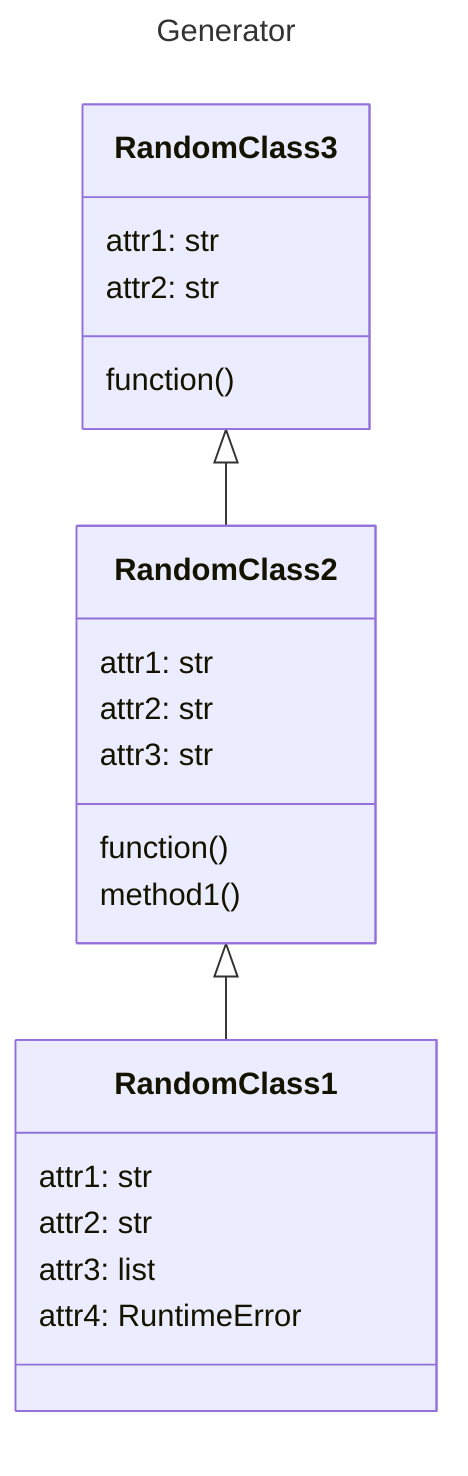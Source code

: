 ---
title: Generator
---
classDiagram

RandomClass2 <|-- RandomClass1

class RandomClass2 { 
attr1: str
attr2: str
attr3: str

function()
method1()

}

RandomClass3 <|-- RandomClass2

class RandomClass3 { 
attr1: str
attr2: str

function()

}


class RandomClass1 { 
attr1: str
attr2: str
attr3: list
attr4: RuntimeError


}